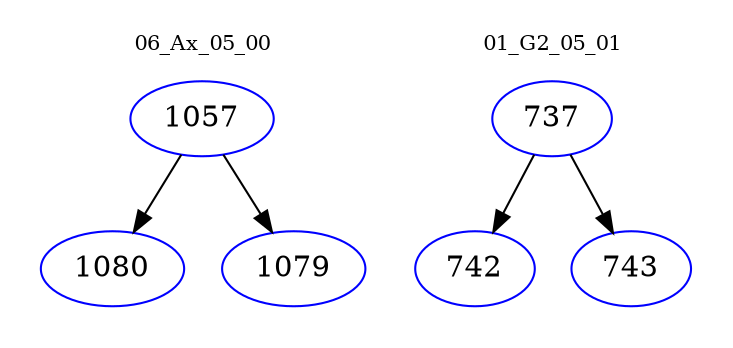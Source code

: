 digraph{
subgraph cluster_0 {
color = white
label = "06_Ax_05_00";
fontsize=10;
T0_1057 [label="1057", color="blue"]
T0_1057 -> T0_1080 [color="black"]
T0_1080 [label="1080", color="blue"]
T0_1057 -> T0_1079 [color="black"]
T0_1079 [label="1079", color="blue"]
}
subgraph cluster_1 {
color = white
label = "01_G2_05_01";
fontsize=10;
T1_737 [label="737", color="blue"]
T1_737 -> T1_742 [color="black"]
T1_742 [label="742", color="blue"]
T1_737 -> T1_743 [color="black"]
T1_743 [label="743", color="blue"]
}
}
